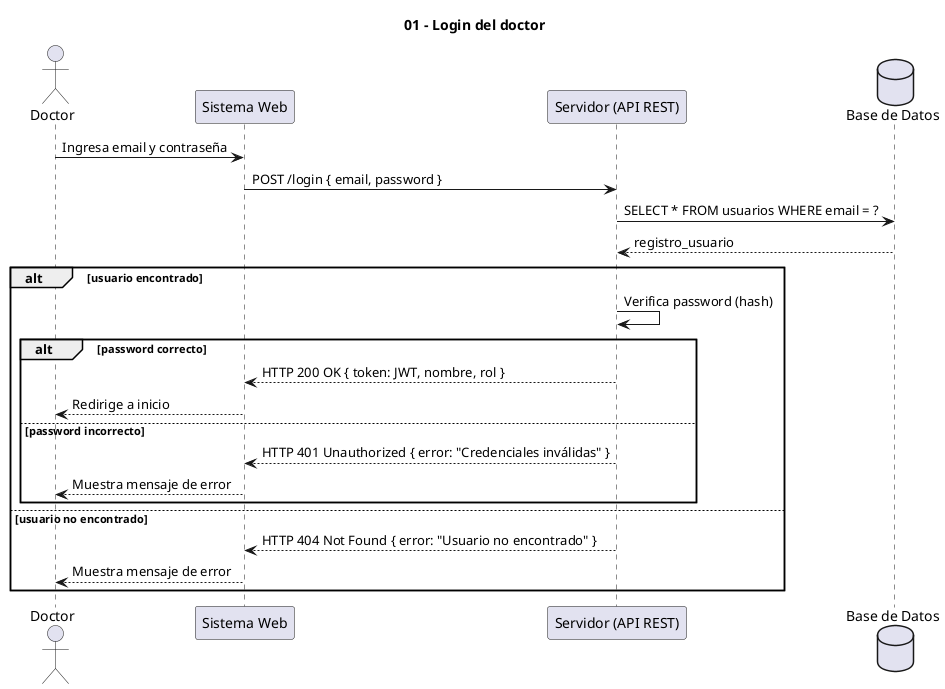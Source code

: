 @startuml
' Diagrama 01 - Login del doctor
title 01 - Login del doctor
actor Doctor
participant "Sistema Web" as Web
participant "Servidor (API REST)" as Server
database "Base de Datos" as DB

Doctor -> Web : Ingresa email y contraseña
Web -> Server : POST /login { email, password }
Server -> DB : SELECT * FROM usuarios WHERE email = ?
DB --> Server : registro_usuario
alt usuario encontrado
  Server -> Server : Verifica password (hash)
  alt password correcto
    Server --> Web : HTTP 200 OK { token: JWT, nombre, rol }
  Web --> Doctor : Redirige a inicio
  else password incorrecto
    Server --> Web : HTTP 401 Unauthorized { error: "Credenciales inválidas" }
    Web --> Doctor : Muestra mensaje de error
  end
else usuario no encontrado
  Server --> Web : HTTP 404 Not Found { error: "Usuario no encontrado" }
  Web --> Doctor : Muestra mensaje de error
end
@enduml
